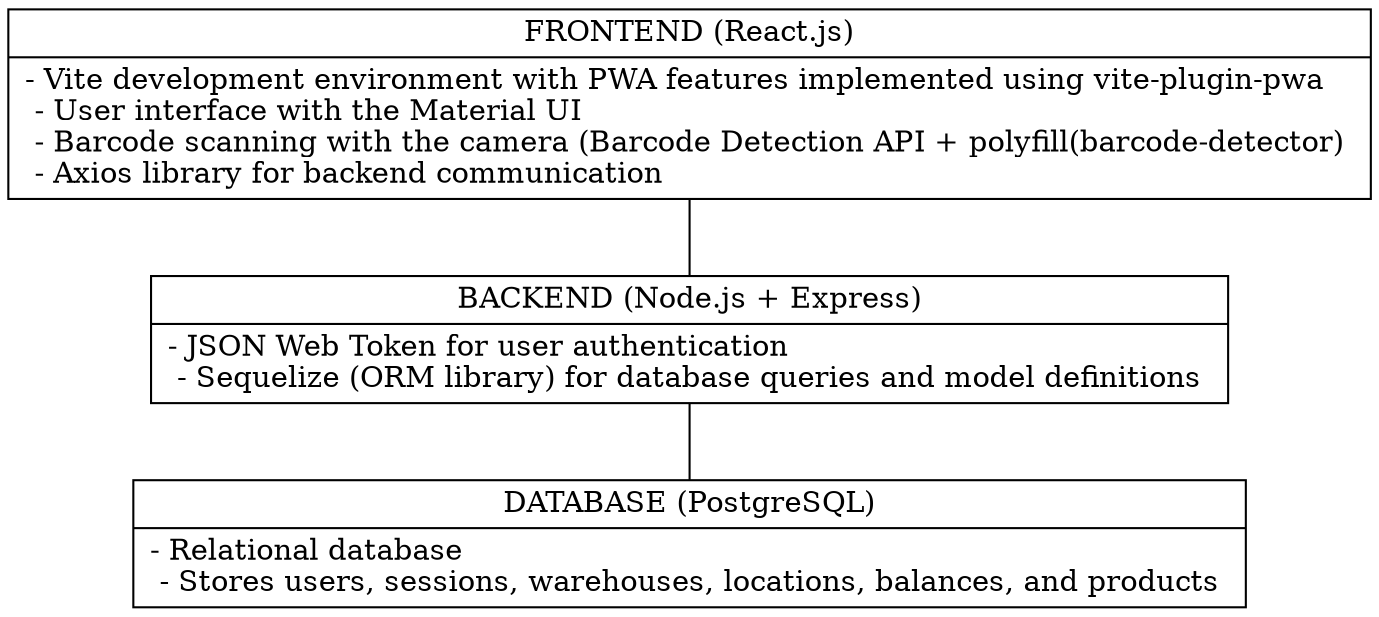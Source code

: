 digraph STRUCTURE {
  node [shape = record;];

  FRONTEND [label="{ FRONTEND (React.js) | 
  - Vite development environment with PWA features implemented using vite-plugin-pwa \l
  - User interface with the Material UI \l 
  - Barcode scanning with the camera (Barcode Detection API + polyfill(barcode-detector) \l 
  - Axios library for backend communication \l}"];

  BACKEND [label="{ BACKEND (Node.js + Express) | 
  - JSON Web Token for user authentication \l 
  - Sequelize (ORM library) for database queries and model definitions \l}"];

  DATABASE [label="{ DATABASE (PostgreSQL) | 
  - Relational database \l
  - Stores users, sessions, warehouses, locations, balances, and products \l}"];

  FRONTEND -> BACKEND [dir=none];
  BACKEND -> DATABASE [dir=none];
}
